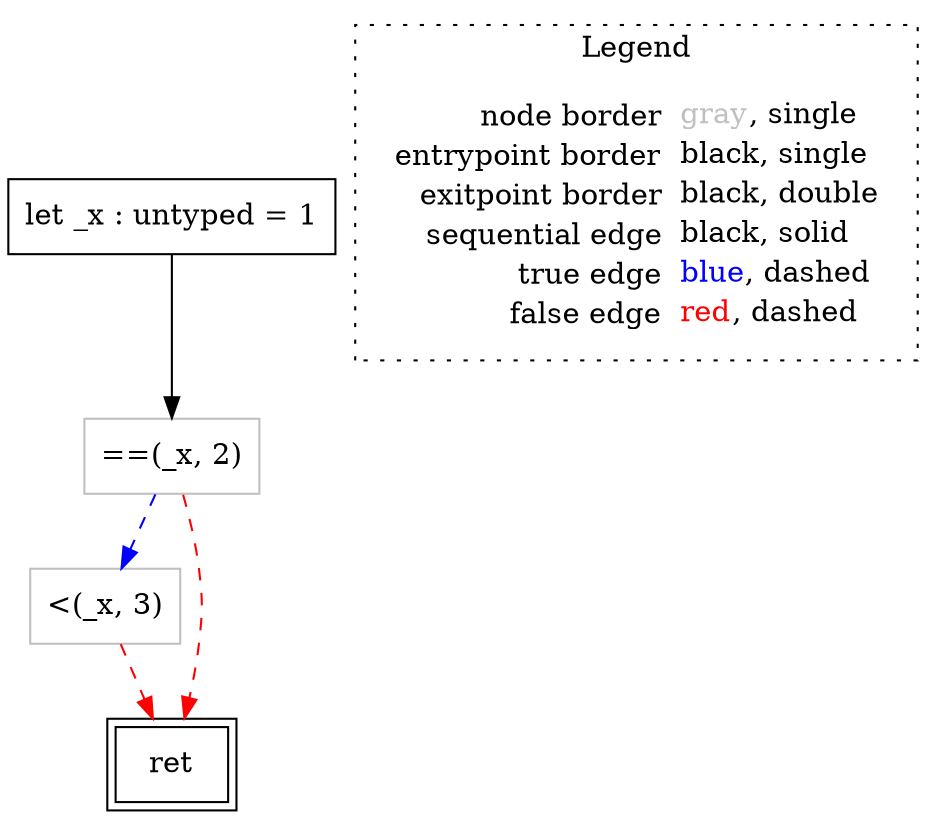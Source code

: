 digraph {
	"node0" [shape="rect",color="black",label=<let _x : untyped = 1>];
	"node1" [shape="rect",color="gray",label=<&lt;(_x, 3)>];
	"node2" [shape="rect",color="gray",label=<==(_x, 2)>];
	"node3" [shape="rect",color="black",peripheries="2",label=<ret>];
	"node1" -> "node3" [color="red",style="dashed"];
	"node2" -> "node1" [color="blue",style="dashed"];
	"node2" -> "node3" [color="red",style="dashed"];
	"node0" -> "node2" [color="black"];
subgraph cluster_legend {
	label="Legend";
	style=dotted;
	node [shape=plaintext];
	"legend" [label=<<table border="0" cellpadding="2" cellspacing="0" cellborder="0"><tr><td align="right">node border&nbsp;</td><td align="left"><font color="gray">gray</font>, single</td></tr><tr><td align="right">entrypoint border&nbsp;</td><td align="left"><font color="black">black</font>, single</td></tr><tr><td align="right">exitpoint border&nbsp;</td><td align="left"><font color="black">black</font>, double</td></tr><tr><td align="right">sequential edge&nbsp;</td><td align="left"><font color="black">black</font>, solid</td></tr><tr><td align="right">true edge&nbsp;</td><td align="left"><font color="blue">blue</font>, dashed</td></tr><tr><td align="right">false edge&nbsp;</td><td align="left"><font color="red">red</font>, dashed</td></tr></table>>];
}

}
